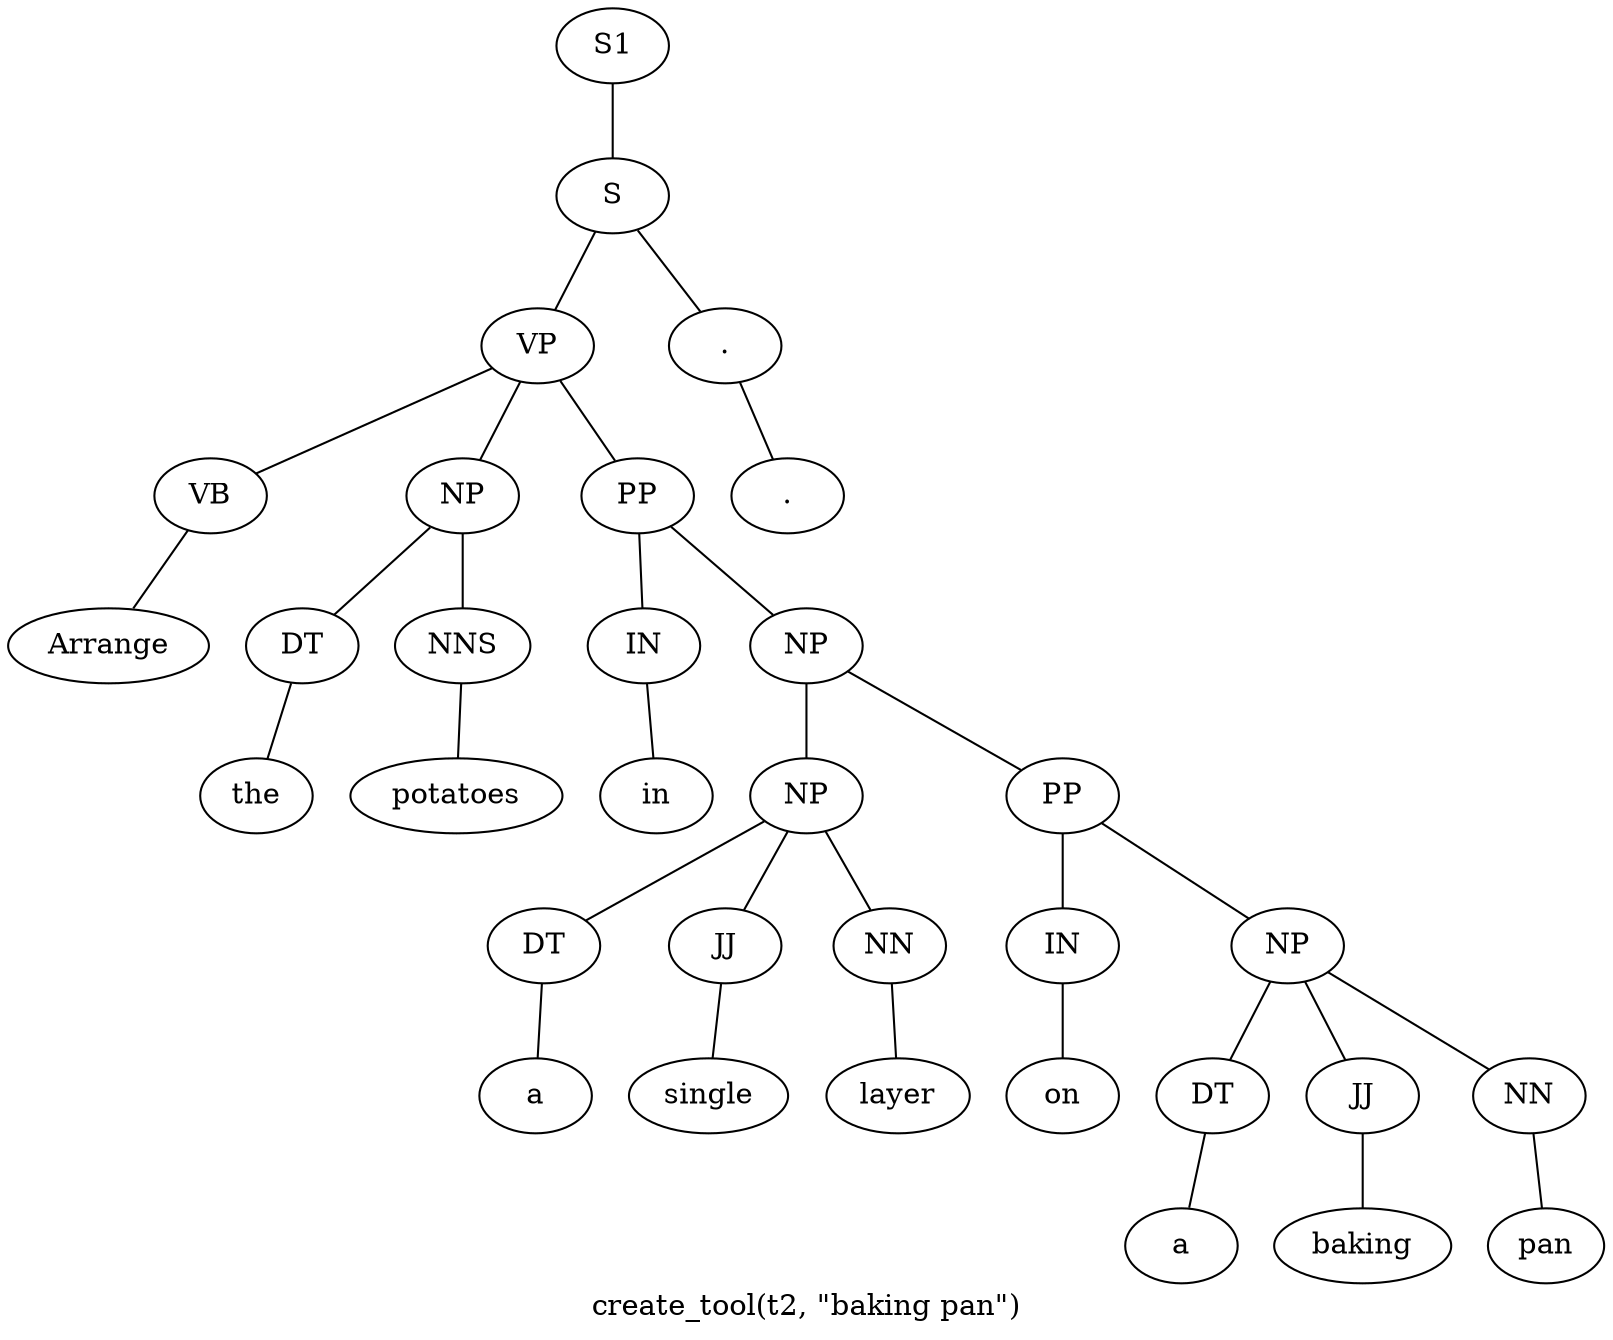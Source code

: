 graph SyntaxGraph {
	label = "create_tool(t2, \"baking pan\")";
	Node0 [label="S1"];
	Node1 [label="S"];
	Node2 [label="VP"];
	Node3 [label="VB"];
	Node4 [label="Arrange"];
	Node5 [label="NP"];
	Node6 [label="DT"];
	Node7 [label="the"];
	Node8 [label="NNS"];
	Node9 [label="potatoes"];
	Node10 [label="PP"];
	Node11 [label="IN"];
	Node12 [label="in"];
	Node13 [label="NP"];
	Node14 [label="NP"];
	Node15 [label="DT"];
	Node16 [label="a"];
	Node17 [label="JJ"];
	Node18 [label="single"];
	Node19 [label="NN"];
	Node20 [label="layer"];
	Node21 [label="PP"];
	Node22 [label="IN"];
	Node23 [label="on"];
	Node24 [label="NP"];
	Node25 [label="DT"];
	Node26 [label="a"];
	Node27 [label="JJ"];
	Node28 [label="baking"];
	Node29 [label="NN"];
	Node30 [label="pan"];
	Node31 [label="."];
	Node32 [label="."];

	Node0 -- Node1;
	Node1 -- Node2;
	Node1 -- Node31;
	Node2 -- Node3;
	Node2 -- Node5;
	Node2 -- Node10;
	Node3 -- Node4;
	Node5 -- Node6;
	Node5 -- Node8;
	Node6 -- Node7;
	Node8 -- Node9;
	Node10 -- Node11;
	Node10 -- Node13;
	Node11 -- Node12;
	Node13 -- Node14;
	Node13 -- Node21;
	Node14 -- Node15;
	Node14 -- Node17;
	Node14 -- Node19;
	Node15 -- Node16;
	Node17 -- Node18;
	Node19 -- Node20;
	Node21 -- Node22;
	Node21 -- Node24;
	Node22 -- Node23;
	Node24 -- Node25;
	Node24 -- Node27;
	Node24 -- Node29;
	Node25 -- Node26;
	Node27 -- Node28;
	Node29 -- Node30;
	Node31 -- Node32;
}